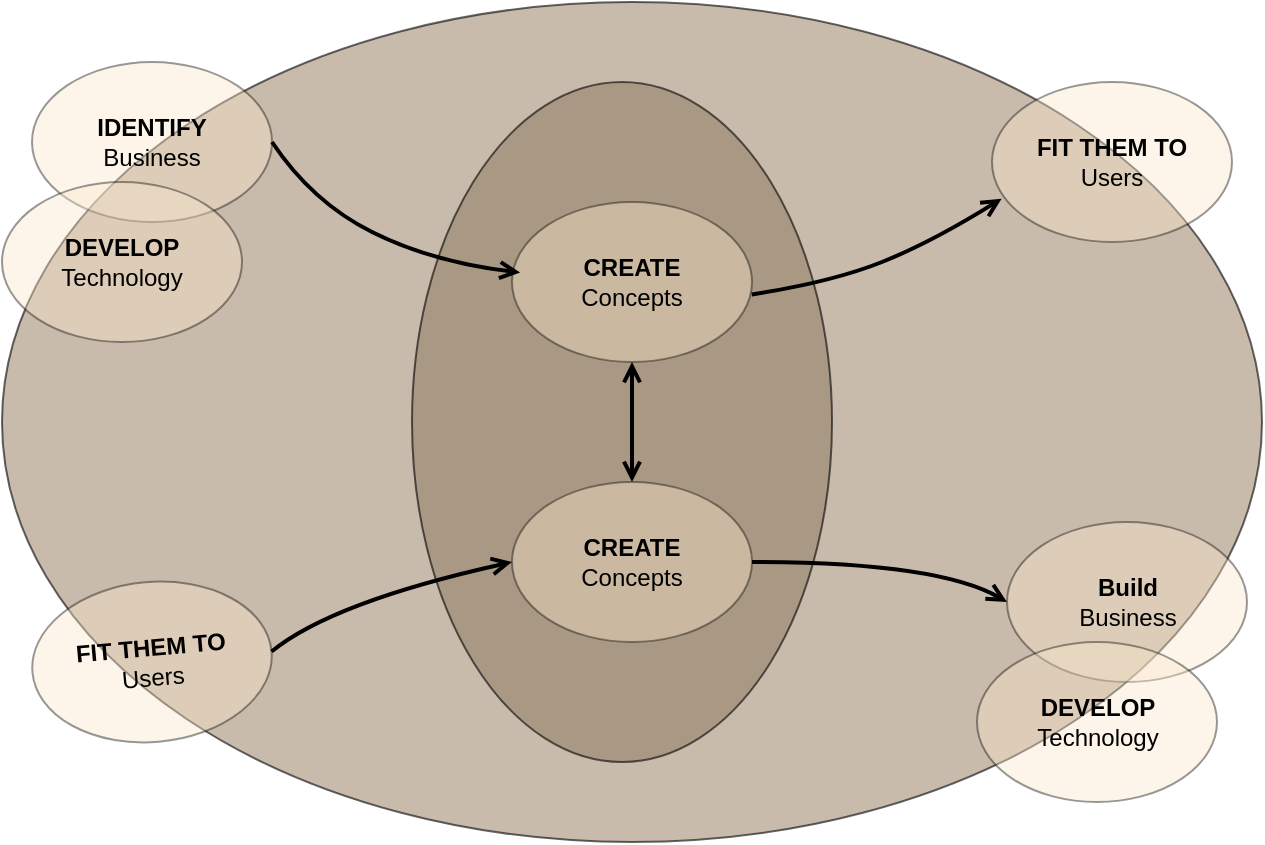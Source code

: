 <mxfile version="24.7.5">
  <diagram name="Page-1" id="zKzqbZVf9f6bacDtHVTz">
    <mxGraphModel dx="768" dy="502" grid="1" gridSize="10" guides="1" tooltips="1" connect="1" arrows="1" fold="1" page="1" pageScale="1" pageWidth="850" pageHeight="1100" background="#ffffff" math="0" shadow="0">
      <root>
        <mxCell id="0" />
        <mxCell id="1" parent="0" />
        <mxCell id="_ueMU5Nzbkb5dSeo_k8T-14" value="" style="ellipse;whiteSpace=wrap;html=1;opacity=60;strokeColor=default;align=center;verticalAlign=middle;fontFamily=Helvetica;fontSize=12;fontColor=default;fillColor=#a48e75;" vertex="1" parent="1">
          <mxGeometry x="185" y="170" width="630" height="420" as="geometry" />
        </mxCell>
        <mxCell id="_ueMU5Nzbkb5dSeo_k8T-13" value="" style="ellipse;whiteSpace=wrap;html=1;opacity=60;strokeColor=default;align=center;verticalAlign=middle;fontFamily=Helvetica;fontSize=12;fontColor=default;fillColor=#95826a;" vertex="1" parent="1">
          <mxGeometry x="390" y="210" width="210" height="340" as="geometry" />
        </mxCell>
        <mxCell id="_ueMU5Nzbkb5dSeo_k8T-3" value="&lt;b&gt;CREATE&lt;/b&gt;&lt;div&gt;Concepts&lt;/div&gt;" style="ellipse;whiteSpace=wrap;html=1;fillColor=#fbe6cb;opacity=40;fontColor=#000000;strokeColor=#000000;shadow=0;comic=0;enumerate=0;gradientColor=none;" vertex="1" parent="1">
          <mxGeometry x="440" y="270" width="120" height="80" as="geometry" />
        </mxCell>
        <mxCell id="_ueMU5Nzbkb5dSeo_k8T-5" value="&lt;b&gt;CREATE&lt;/b&gt;&lt;div&gt;Concepts&lt;/div&gt;" style="ellipse;whiteSpace=wrap;html=1;fillColor=#fbe6cb;opacity=40;fontColor=#000000;strokeColor=#000000;shadow=0;comic=0;enumerate=0;gradientColor=none;" vertex="1" parent="1">
          <mxGeometry x="440" y="410" width="120" height="80" as="geometry" />
        </mxCell>
        <mxCell id="_ueMU5Nzbkb5dSeo_k8T-10" value="" style="edgeStyle=orthogonalEdgeStyle;rounded=0;orthogonalLoop=1;jettySize=auto;html=1;strokeColor=#000000;startArrow=open;startFill=0;endArrow=open;endFill=0;strokeWidth=2;entryX=0.5;entryY=1;entryDx=0;entryDy=0;exitX=0.5;exitY=0;exitDx=0;exitDy=0;" edge="1" parent="1" source="_ueMU5Nzbkb5dSeo_k8T-5" target="_ueMU5Nzbkb5dSeo_k8T-3">
          <mxGeometry relative="1" as="geometry">
            <mxPoint x="499.62" y="400" as="sourcePoint" />
            <mxPoint x="499.62" y="350" as="targetPoint" />
          </mxGeometry>
        </mxCell>
        <mxCell id="_ueMU5Nzbkb5dSeo_k8T-15" value="&lt;b&gt;IDENTIFY&lt;/b&gt;&lt;div&gt;Business&lt;/div&gt;" style="ellipse;whiteSpace=wrap;html=1;fillColor=#fbe6cb;opacity=40;fontColor=#000000;strokeColor=#000000;shadow=0;comic=0;enumerate=0;gradientColor=none;" vertex="1" parent="1">
          <mxGeometry x="200" y="200" width="120" height="80" as="geometry" />
        </mxCell>
        <mxCell id="_ueMU5Nzbkb5dSeo_k8T-16" value="&lt;b&gt;DEVELOP&lt;/b&gt;&lt;div&gt;Technology&lt;/div&gt;" style="ellipse;whiteSpace=wrap;html=1;fillColor=#fbe6cb;opacity=40;fontColor=#000000;strokeColor=#000000;shadow=0;comic=0;enumerate=0;gradientColor=none;" vertex="1" parent="1">
          <mxGeometry x="185" y="260" width="120" height="80" as="geometry" />
        </mxCell>
        <mxCell id="_ueMU5Nzbkb5dSeo_k8T-26" value="" style="endArrow=open;html=1;rounded=0;curved=1;exitX=1;exitY=0.5;exitDx=0;exitDy=0;entryX=0.034;entryY=0.441;entryDx=0;entryDy=0;entryPerimeter=0;strokeColor=#000000;strokeWidth=2;align=center;verticalAlign=middle;fontFamily=Helvetica;fontSize=11;fontColor=default;labelBackgroundColor=default;startArrow=none;startFill=0;endFill=0;shadow=0;" edge="1" parent="1" source="_ueMU5Nzbkb5dSeo_k8T-15" target="_ueMU5Nzbkb5dSeo_k8T-3">
          <mxGeometry width="50" height="50" relative="1" as="geometry">
            <mxPoint x="340" y="270" as="sourcePoint" />
            <mxPoint x="390" y="220" as="targetPoint" />
            <Array as="points">
              <mxPoint x="340" y="270" />
              <mxPoint x="400" y="300" />
            </Array>
          </mxGeometry>
        </mxCell>
        <mxCell id="_ueMU5Nzbkb5dSeo_k8T-27" value="&lt;b&gt;FIT THEM TO&lt;/b&gt;&lt;div&gt;Users&lt;/div&gt;" style="ellipse;whiteSpace=wrap;html=1;fillColor=#fbe6cb;opacity=40;fontColor=#000000;strokeColor=#000000;shadow=0;comic=0;enumerate=0;gradientColor=none;" vertex="1" parent="1">
          <mxGeometry x="680" y="210" width="120" height="80" as="geometry" />
        </mxCell>
        <mxCell id="_ueMU5Nzbkb5dSeo_k8T-28" value="" style="endArrow=open;html=1;rounded=0;curved=1;exitX=0.999;exitY=0.578;exitDx=0;exitDy=0;entryX=0.04;entryY=0.729;entryDx=0;entryDy=0;entryPerimeter=0;strokeColor=#000000;strokeWidth=2;align=center;verticalAlign=middle;fontFamily=Helvetica;fontSize=11;fontColor=default;labelBackgroundColor=default;startArrow=none;startFill=0;endFill=0;shadow=0;exitPerimeter=0;" edge="1" parent="1" source="_ueMU5Nzbkb5dSeo_k8T-3" target="_ueMU5Nzbkb5dSeo_k8T-27">
          <mxGeometry width="50" height="50" relative="1" as="geometry">
            <mxPoint x="580" y="280" as="sourcePoint" />
            <mxPoint x="704" y="335" as="targetPoint" />
            <Array as="points">
              <mxPoint x="600" y="310" />
              <mxPoint x="650" y="290" />
            </Array>
          </mxGeometry>
        </mxCell>
        <mxCell id="_ueMU5Nzbkb5dSeo_k8T-29" value="&lt;b&gt;FIT THEM TO&lt;/b&gt;&lt;div&gt;Users&lt;/div&gt;" style="ellipse;whiteSpace=wrap;html=1;fillColor=#fbe6cb;opacity=40;fontColor=#000000;strokeColor=#000000;shadow=0;comic=0;enumerate=0;gradientColor=none;rotation=355;" vertex="1" parent="1">
          <mxGeometry x="200" y="460" width="120" height="80" as="geometry" />
        </mxCell>
        <mxCell id="_ueMU5Nzbkb5dSeo_k8T-30" value="" style="endArrow=open;html=1;rounded=0;curved=1;exitX=1;exitY=0.5;exitDx=0;exitDy=0;entryX=0;entryY=0.5;entryDx=0;entryDy=0;strokeColor=#000000;strokeWidth=2;align=center;verticalAlign=middle;fontFamily=Helvetica;fontSize=11;fontColor=default;labelBackgroundColor=default;startArrow=none;startFill=0;endFill=0;shadow=0;" edge="1" parent="1" source="_ueMU5Nzbkb5dSeo_k8T-29" target="_ueMU5Nzbkb5dSeo_k8T-5">
          <mxGeometry width="50" height="50" relative="1" as="geometry">
            <mxPoint x="340" y="417.5" as="sourcePoint" />
            <mxPoint x="464" y="482.5" as="targetPoint" />
            <Array as="points">
              <mxPoint x="350" y="470" />
            </Array>
          </mxGeometry>
        </mxCell>
        <mxCell id="_ueMU5Nzbkb5dSeo_k8T-32" value="&lt;b&gt;Build&lt;/b&gt;&lt;div&gt;Business&lt;/div&gt;" style="ellipse;whiteSpace=wrap;html=1;fillColor=#fbe6cb;opacity=40;fontColor=#000000;strokeColor=#000000;shadow=0;comic=0;enumerate=0;gradientColor=none;" vertex="1" parent="1">
          <mxGeometry x="687.5" y="430" width="120" height="80" as="geometry" />
        </mxCell>
        <mxCell id="_ueMU5Nzbkb5dSeo_k8T-33" value="&lt;b&gt;DEVELOP&lt;/b&gt;&lt;div&gt;Technology&lt;/div&gt;" style="ellipse;whiteSpace=wrap;html=1;fillColor=#fbe6cb;opacity=40;fontColor=#000000;strokeColor=#000000;shadow=0;comic=0;enumerate=0;gradientColor=none;" vertex="1" parent="1">
          <mxGeometry x="672.5" y="490" width="120" height="80" as="geometry" />
        </mxCell>
        <mxCell id="_ueMU5Nzbkb5dSeo_k8T-34" value="" style="endArrow=open;html=1;rounded=0;curved=1;exitX=1;exitY=0.5;exitDx=0;exitDy=0;entryX=0;entryY=0.5;entryDx=0;entryDy=0;strokeColor=#000000;strokeWidth=2;align=center;verticalAlign=middle;fontFamily=Helvetica;fontSize=11;fontColor=default;labelBackgroundColor=default;startArrow=none;startFill=0;endFill=0;shadow=0;" edge="1" parent="1" source="_ueMU5Nzbkb5dSeo_k8T-5" target="_ueMU5Nzbkb5dSeo_k8T-32">
          <mxGeometry width="50" height="50" relative="1" as="geometry">
            <mxPoint x="562.5" y="438" as="sourcePoint" />
            <mxPoint x="687.5" y="390" as="targetPoint" />
            <Array as="points">
              <mxPoint x="653" y="450" />
            </Array>
          </mxGeometry>
        </mxCell>
      </root>
    </mxGraphModel>
  </diagram>
</mxfile>
